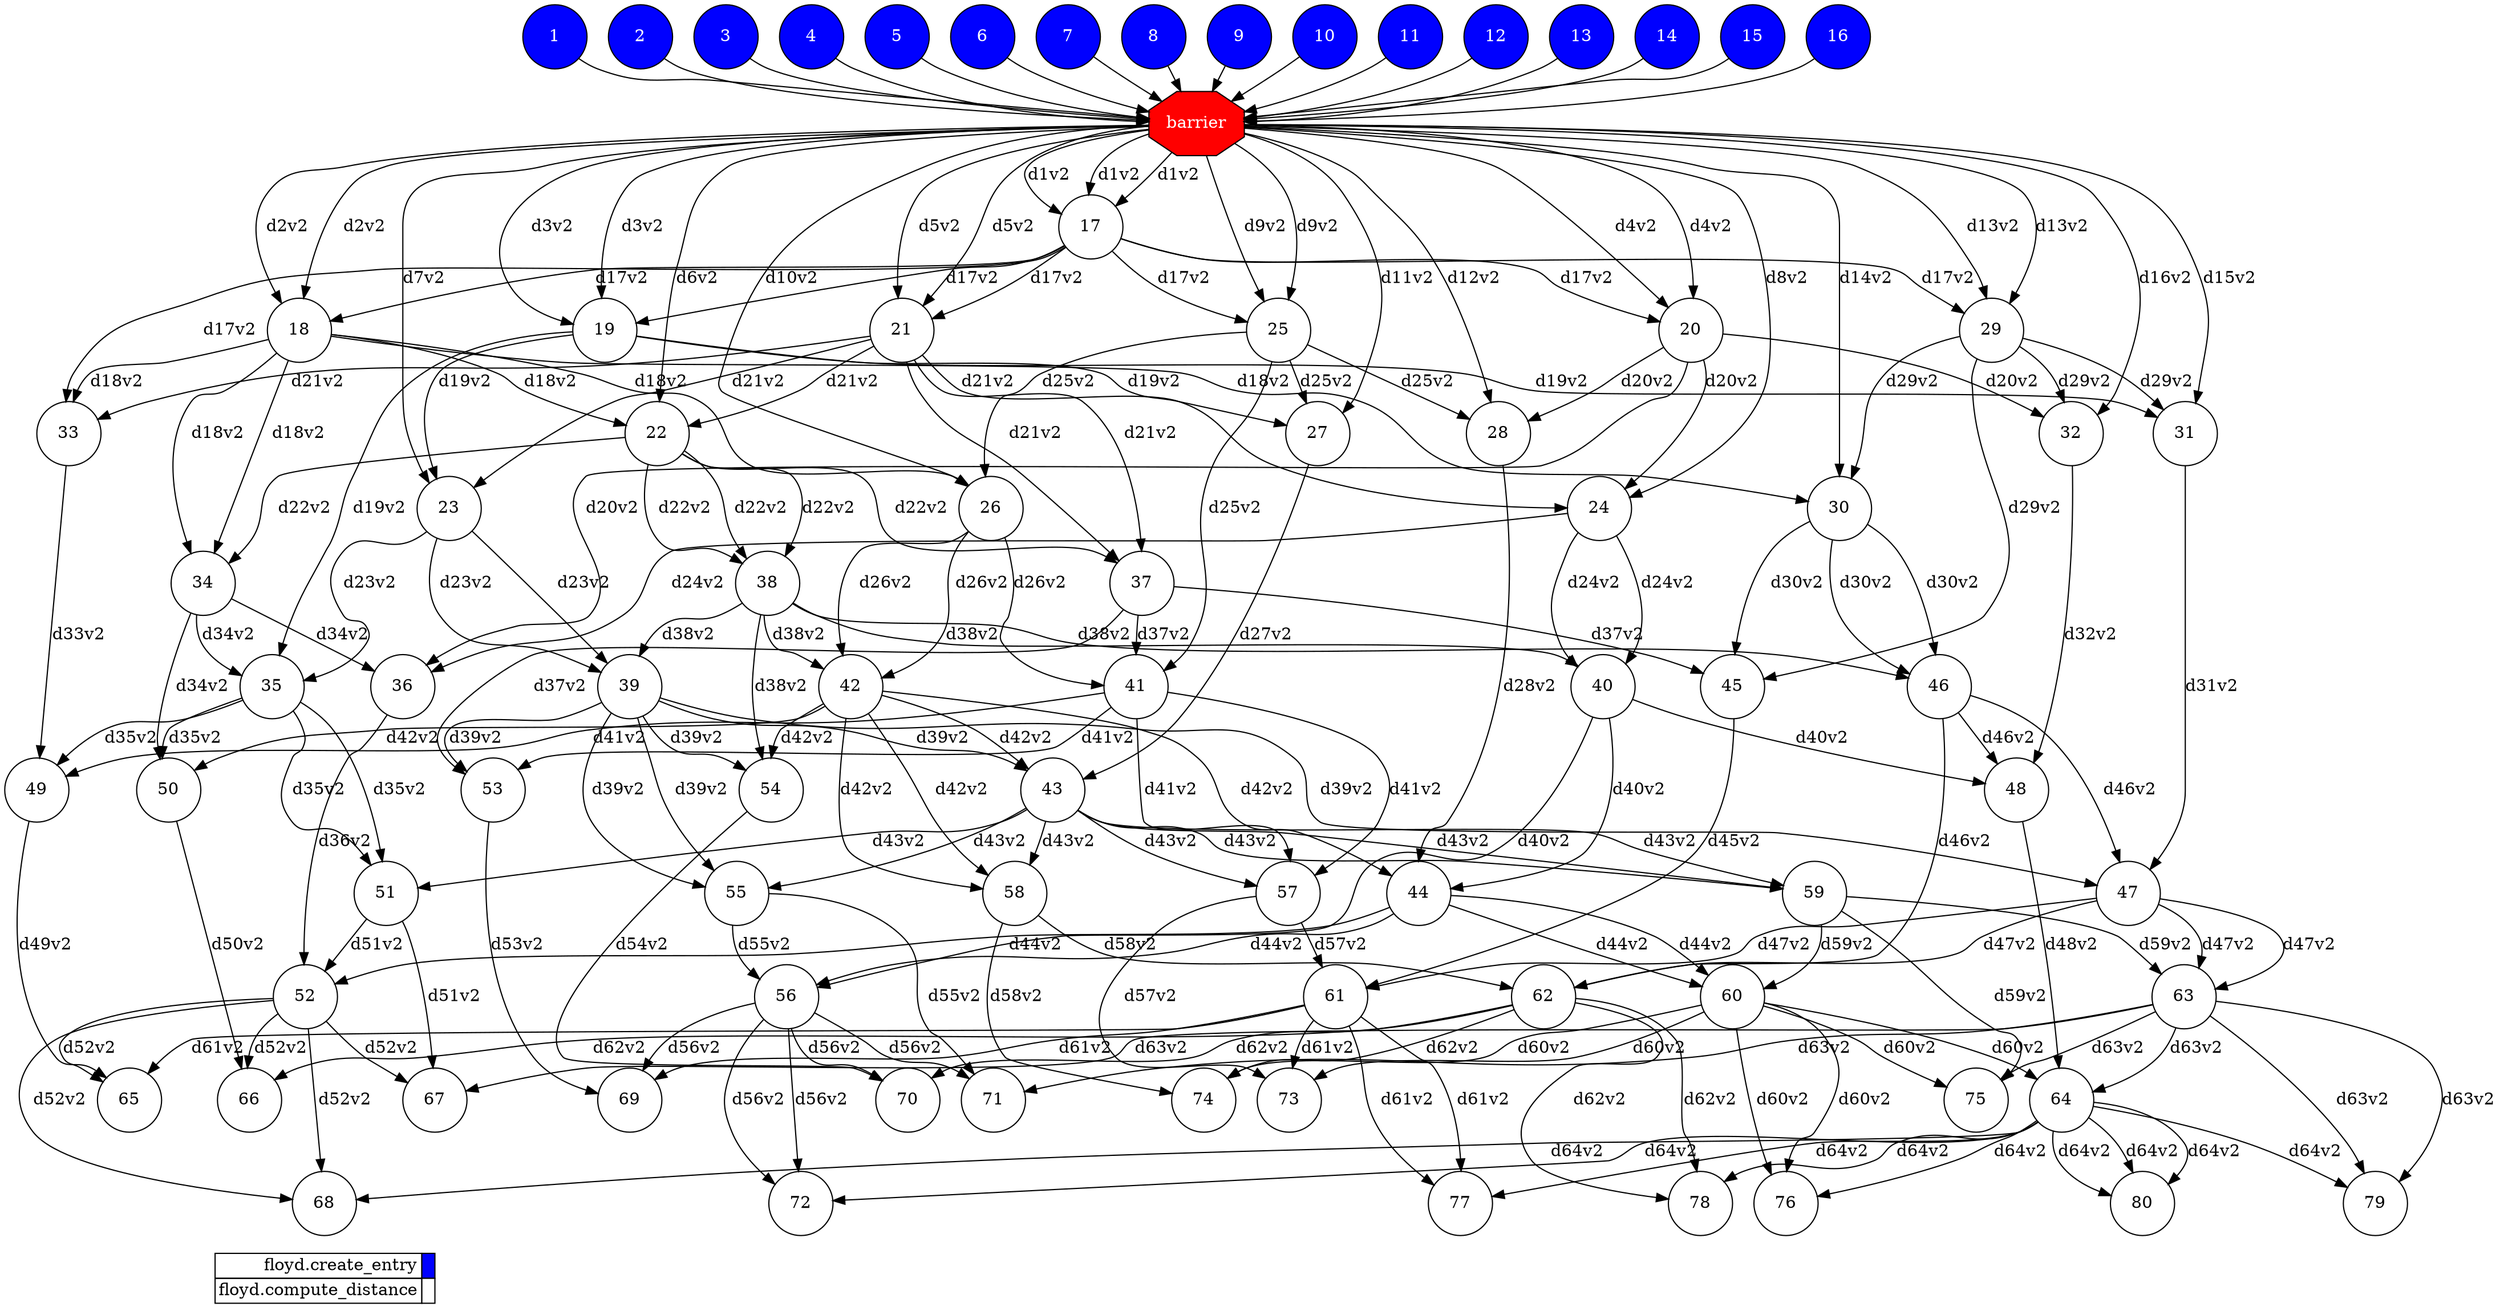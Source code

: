 digraph {
  rankdir=TB;
  labeljust="l";
  subgraph dependence_graph {
    ranksep=0.20;
    node[height=0.75];

1[shape=circle, style=filled fillcolor="#0000ff" fontcolor="#ffffff"];
2[shape=circle, style=filled fillcolor="#0000ff" fontcolor="#ffffff"];
3[shape=circle, style=filled fillcolor="#0000ff" fontcolor="#ffffff"];
4[shape=circle, style=filled fillcolor="#0000ff" fontcolor="#ffffff"];
5[shape=circle, style=filled fillcolor="#0000ff" fontcolor="#ffffff"];
6[shape=circle, style=filled fillcolor="#0000ff" fontcolor="#ffffff"];
7[shape=circle, style=filled fillcolor="#0000ff" fontcolor="#ffffff"];
8[shape=circle, style=filled fillcolor="#0000ff" fontcolor="#ffffff"];
9[shape=circle, style=filled fillcolor="#0000ff" fontcolor="#ffffff"];
10[shape=circle, style=filled fillcolor="#0000ff" fontcolor="#ffffff"];
11[shape=circle, style=filled fillcolor="#0000ff" fontcolor="#ffffff"];
12[shape=circle, style=filled fillcolor="#0000ff" fontcolor="#ffffff"];
13[shape=circle, style=filled fillcolor="#0000ff" fontcolor="#ffffff"];
14[shape=circle, style=filled fillcolor="#0000ff" fontcolor="#ffffff"];
15[shape=circle, style=filled fillcolor="#0000ff" fontcolor="#ffffff"];
16[shape=circle, style=filled fillcolor="#0000ff" fontcolor="#ffffff"];
Synchro1[label="barrier", shape=octagon, style=filled fillcolor="#ff0000" fontcolor="#FFFFFF"];
1 -> Synchro1;
9 -> Synchro1;
11 -> Synchro1;
10 -> Synchro1;
13 -> Synchro1;
7 -> Synchro1;
8 -> Synchro1;
4 -> Synchro1;
6 -> Synchro1;
15 -> Synchro1;
16 -> Synchro1;
2 -> Synchro1;
3 -> Synchro1;
12 -> Synchro1;
5 -> Synchro1;
14 -> Synchro1;
17[shape=circle, style=filled fillcolor="#ffffff" fontcolor="#000000"];
Synchro1 -> 17[ label="d1v2" ];
Synchro1 -> 17[ label="d1v2" ];
Synchro1 -> 17[ label="d1v2" ];
18[shape=circle, style=filled fillcolor="#ffffff" fontcolor="#000000"];
Synchro1 -> 18[ label="d2v2" ];
17 -> 18[ label="d17v2" ];
Synchro1 -> 18[ label="d2v2" ];
19[shape=circle, style=filled fillcolor="#ffffff" fontcolor="#000000"];
Synchro1 -> 19[ label="d3v2" ];
17 -> 19[ label="d17v2" ];
Synchro1 -> 19[ label="d3v2" ];
20[shape=circle, style=filled fillcolor="#ffffff" fontcolor="#000000"];
Synchro1 -> 20[ label="d4v2" ];
17 -> 20[ label="d17v2" ];
Synchro1 -> 20[ label="d4v2" ];
21[shape=circle, style=filled fillcolor="#ffffff" fontcolor="#000000"];
Synchro1 -> 21[ label="d5v2" ];
Synchro1 -> 21[ label="d5v2" ];
17 -> 21[ label="d17v2" ];
22[shape=circle, style=filled fillcolor="#ffffff" fontcolor="#000000"];
Synchro1 -> 22[ label="d6v2" ];
21 -> 22[ label="d21v2" ];
18 -> 22[ label="d18v2" ];
23[shape=circle, style=filled fillcolor="#ffffff" fontcolor="#000000"];
Synchro1 -> 23[ label="d7v2" ];
21 -> 23[ label="d21v2" ];
19 -> 23[ label="d19v2" ];
24[shape=circle, style=filled fillcolor="#ffffff" fontcolor="#000000"];
Synchro1 -> 24[ label="d8v2" ];
21 -> 24[ label="d21v2" ];
20 -> 24[ label="d20v2" ];
25[shape=circle, style=filled fillcolor="#ffffff" fontcolor="#000000"];
Synchro1 -> 25[ label="d9v2" ];
Synchro1 -> 25[ label="d9v2" ];
17 -> 25[ label="d17v2" ];
26[shape=circle, style=filled fillcolor="#ffffff" fontcolor="#000000"];
Synchro1 -> 26[ label="d10v2" ];
25 -> 26[ label="d25v2" ];
18 -> 26[ label="d18v2" ];
27[shape=circle, style=filled fillcolor="#ffffff" fontcolor="#000000"];
Synchro1 -> 27[ label="d11v2" ];
25 -> 27[ label="d25v2" ];
19 -> 27[ label="d19v2" ];
28[shape=circle, style=filled fillcolor="#ffffff" fontcolor="#000000"];
Synchro1 -> 28[ label="d12v2" ];
25 -> 28[ label="d25v2" ];
20 -> 28[ label="d20v2" ];
29[shape=circle, style=filled fillcolor="#ffffff" fontcolor="#000000"];
Synchro1 -> 29[ label="d13v2" ];
Synchro1 -> 29[ label="d13v2" ];
17 -> 29[ label="d17v2" ];
30[shape=circle, style=filled fillcolor="#ffffff" fontcolor="#000000"];
Synchro1 -> 30[ label="d14v2" ];
29 -> 30[ label="d29v2" ];
18 -> 30[ label="d18v2" ];
31[shape=circle, style=filled fillcolor="#ffffff" fontcolor="#000000"];
Synchro1 -> 31[ label="d15v2" ];
29 -> 31[ label="d29v2" ];
19 -> 31[ label="d19v2" ];
32[shape=circle, style=filled fillcolor="#ffffff" fontcolor="#000000"];
Synchro1 -> 32[ label="d16v2" ];
29 -> 32[ label="d29v2" ];
20 -> 32[ label="d20v2" ];
33[shape=circle, style=filled fillcolor="#ffffff" fontcolor="#000000"];
17 -> 33[ label="d17v2" ];
18 -> 33[ label="d18v2" ];
21 -> 33[ label="d21v2" ];
34[shape=circle, style=filled fillcolor="#ffffff" fontcolor="#000000"];
18 -> 34[ label="d18v2" ];
18 -> 34[ label="d18v2" ];
22 -> 34[ label="d22v2" ];
35[shape=circle, style=filled fillcolor="#ffffff" fontcolor="#000000"];
19 -> 35[ label="d19v2" ];
34 -> 35[ label="d34v2" ];
23 -> 35[ label="d23v2" ];
36[shape=circle, style=filled fillcolor="#ffffff" fontcolor="#000000"];
20 -> 36[ label="d20v2" ];
34 -> 36[ label="d34v2" ];
24 -> 36[ label="d24v2" ];
37[shape=circle, style=filled fillcolor="#ffffff" fontcolor="#000000"];
21 -> 37[ label="d21v2" ];
22 -> 37[ label="d22v2" ];
21 -> 37[ label="d21v2" ];
38[shape=circle, style=filled fillcolor="#ffffff" fontcolor="#000000"];
22 -> 38[ label="d22v2" ];
22 -> 38[ label="d22v2" ];
22 -> 38[ label="d22v2" ];
39[shape=circle, style=filled fillcolor="#ffffff" fontcolor="#000000"];
23 -> 39[ label="d23v2" ];
38 -> 39[ label="d38v2" ];
23 -> 39[ label="d23v2" ];
40[shape=circle, style=filled fillcolor="#ffffff" fontcolor="#000000"];
24 -> 40[ label="d24v2" ];
38 -> 40[ label="d38v2" ];
24 -> 40[ label="d24v2" ];
41[shape=circle, style=filled fillcolor="#ffffff" fontcolor="#000000"];
25 -> 41[ label="d25v2" ];
26 -> 41[ label="d26v2" ];
37 -> 41[ label="d37v2" ];
42[shape=circle, style=filled fillcolor="#ffffff" fontcolor="#000000"];
26 -> 42[ label="d26v2" ];
26 -> 42[ label="d26v2" ];
38 -> 42[ label="d38v2" ];
43[shape=circle, style=filled fillcolor="#ffffff" fontcolor="#000000"];
27 -> 43[ label="d27v2" ];
42 -> 43[ label="d42v2" ];
39 -> 43[ label="d39v2" ];
44[shape=circle, style=filled fillcolor="#ffffff" fontcolor="#000000"];
28 -> 44[ label="d28v2" ];
42 -> 44[ label="d42v2" ];
40 -> 44[ label="d40v2" ];
45[shape=circle, style=filled fillcolor="#ffffff" fontcolor="#000000"];
29 -> 45[ label="d29v2" ];
30 -> 45[ label="d30v2" ];
37 -> 45[ label="d37v2" ];
46[shape=circle, style=filled fillcolor="#ffffff" fontcolor="#000000"];
30 -> 46[ label="d30v2" ];
30 -> 46[ label="d30v2" ];
38 -> 46[ label="d38v2" ];
47[shape=circle, style=filled fillcolor="#ffffff" fontcolor="#000000"];
31 -> 47[ label="d31v2" ];
46 -> 47[ label="d46v2" ];
39 -> 47[ label="d39v2" ];
48[shape=circle, style=filled fillcolor="#ffffff" fontcolor="#000000"];
32 -> 48[ label="d32v2" ];
46 -> 48[ label="d46v2" ];
40 -> 48[ label="d40v2" ];
49[shape=circle, style=filled fillcolor="#ffffff" fontcolor="#000000"];
33 -> 49[ label="d33v2" ];
35 -> 49[ label="d35v2" ];
41 -> 49[ label="d41v2" ];
50[shape=circle, style=filled fillcolor="#ffffff" fontcolor="#000000"];
34 -> 50[ label="d34v2" ];
35 -> 50[ label="d35v2" ];
42 -> 50[ label="d42v2" ];
51[shape=circle, style=filled fillcolor="#ffffff" fontcolor="#000000"];
35 -> 51[ label="d35v2" ];
35 -> 51[ label="d35v2" ];
43 -> 51[ label="d43v2" ];
52[shape=circle, style=filled fillcolor="#ffffff" fontcolor="#000000"];
36 -> 52[ label="d36v2" ];
51 -> 52[ label="d51v2" ];
44 -> 52[ label="d44v2" ];
53[shape=circle, style=filled fillcolor="#ffffff" fontcolor="#000000"];
37 -> 53[ label="d37v2" ];
39 -> 53[ label="d39v2" ];
41 -> 53[ label="d41v2" ];
54[shape=circle, style=filled fillcolor="#ffffff" fontcolor="#000000"];
38 -> 54[ label="d38v2" ];
39 -> 54[ label="d39v2" ];
42 -> 54[ label="d42v2" ];
55[shape=circle, style=filled fillcolor="#ffffff" fontcolor="#000000"];
39 -> 55[ label="d39v2" ];
39 -> 55[ label="d39v2" ];
43 -> 55[ label="d43v2" ];
56[shape=circle, style=filled fillcolor="#ffffff" fontcolor="#000000"];
40 -> 56[ label="d40v2" ];
55 -> 56[ label="d55v2" ];
44 -> 56[ label="d44v2" ];
57[shape=circle, style=filled fillcolor="#ffffff" fontcolor="#000000"];
41 -> 57[ label="d41v2" ];
43 -> 57[ label="d43v2" ];
41 -> 57[ label="d41v2" ];
58[shape=circle, style=filled fillcolor="#ffffff" fontcolor="#000000"];
42 -> 58[ label="d42v2" ];
43 -> 58[ label="d43v2" ];
42 -> 58[ label="d42v2" ];
59[shape=circle, style=filled fillcolor="#ffffff" fontcolor="#000000"];
43 -> 59[ label="d43v2" ];
43 -> 59[ label="d43v2" ];
43 -> 59[ label="d43v2" ];
60[shape=circle, style=filled fillcolor="#ffffff" fontcolor="#000000"];
44 -> 60[ label="d44v2" ];
59 -> 60[ label="d59v2" ];
44 -> 60[ label="d44v2" ];
61[shape=circle, style=filled fillcolor="#ffffff" fontcolor="#000000"];
45 -> 61[ label="d45v2" ];
47 -> 61[ label="d47v2" ];
57 -> 61[ label="d57v2" ];
62[shape=circle, style=filled fillcolor="#ffffff" fontcolor="#000000"];
46 -> 62[ label="d46v2" ];
47 -> 62[ label="d47v2" ];
58 -> 62[ label="d58v2" ];
63[shape=circle, style=filled fillcolor="#ffffff" fontcolor="#000000"];
47 -> 63[ label="d47v2" ];
47 -> 63[ label="d47v2" ];
59 -> 63[ label="d59v2" ];
64[shape=circle, style=filled fillcolor="#ffffff" fontcolor="#000000"];
48 -> 64[ label="d48v2" ];
63 -> 64[ label="d63v2" ];
60 -> 64[ label="d60v2" ];
65[shape=circle, style=filled fillcolor="#ffffff" fontcolor="#000000"];
49 -> 65[ label="d49v2" ];
52 -> 65[ label="d52v2" ];
61 -> 65[ label="d61v2" ];
66[shape=circle, style=filled fillcolor="#ffffff" fontcolor="#000000"];
50 -> 66[ label="d50v2" ];
52 -> 66[ label="d52v2" ];
62 -> 66[ label="d62v2" ];
67[shape=circle, style=filled fillcolor="#ffffff" fontcolor="#000000"];
51 -> 67[ label="d51v2" ];
52 -> 67[ label="d52v2" ];
63 -> 67[ label="d63v2" ];
68[shape=circle, style=filled fillcolor="#ffffff" fontcolor="#000000"];
52 -> 68[ label="d52v2" ];
52 -> 68[ label="d52v2" ];
64 -> 68[ label="d64v2" ];
69[shape=circle, style=filled fillcolor="#ffffff" fontcolor="#000000"];
53 -> 69[ label="d53v2" ];
56 -> 69[ label="d56v2" ];
61 -> 69[ label="d61v2" ];
70[shape=circle, style=filled fillcolor="#ffffff" fontcolor="#000000"];
54 -> 70[ label="d54v2" ];
56 -> 70[ label="d56v2" ];
62 -> 70[ label="d62v2" ];
71[shape=circle, style=filled fillcolor="#ffffff" fontcolor="#000000"];
55 -> 71[ label="d55v2" ];
56 -> 71[ label="d56v2" ];
63 -> 71[ label="d63v2" ];
72[shape=circle, style=filled fillcolor="#ffffff" fontcolor="#000000"];
56 -> 72[ label="d56v2" ];
56 -> 72[ label="d56v2" ];
64 -> 72[ label="d64v2" ];
73[shape=circle, style=filled fillcolor="#ffffff" fontcolor="#000000"];
57 -> 73[ label="d57v2" ];
60 -> 73[ label="d60v2" ];
61 -> 73[ label="d61v2" ];
74[shape=circle, style=filled fillcolor="#ffffff" fontcolor="#000000"];
58 -> 74[ label="d58v2" ];
60 -> 74[ label="d60v2" ];
62 -> 74[ label="d62v2" ];
75[shape=circle, style=filled fillcolor="#ffffff" fontcolor="#000000"];
59 -> 75[ label="d59v2" ];
60 -> 75[ label="d60v2" ];
63 -> 75[ label="d63v2" ];
76[shape=circle, style=filled fillcolor="#ffffff" fontcolor="#000000"];
60 -> 76[ label="d60v2" ];
60 -> 76[ label="d60v2" ];
64 -> 76[ label="d64v2" ];
77[shape=circle, style=filled fillcolor="#ffffff" fontcolor="#000000"];
61 -> 77[ label="d61v2" ];
64 -> 77[ label="d64v2" ];
61 -> 77[ label="d61v2" ];
78[shape=circle, style=filled fillcolor="#ffffff" fontcolor="#000000"];
62 -> 78[ label="d62v2" ];
64 -> 78[ label="d64v2" ];
62 -> 78[ label="d62v2" ];
79[shape=circle, style=filled fillcolor="#ffffff" fontcolor="#000000"];
63 -> 79[ label="d63v2" ];
64 -> 79[ label="d64v2" ];
63 -> 79[ label="d63v2" ];
80[shape=circle, style=filled fillcolor="#ffffff" fontcolor="#000000"];
64 -> 80[ label="d64v2" ];
64 -> 80[ label="d64v2" ];
64 -> 80[ label="d64v2" ];  }
  subgraph legend {
    rank=sink;
    node [shape=plaintext, height=0.75];
    ranksep=0.20;
    label = "Legend";
    key [label=<
      <table border="0" cellpadding="2" cellspacing="0" cellborder="1">
<tr>
<td align="right">floyd.create_entry</td>
<td bgcolor="#0000ff">&nbsp;</td>
</tr>
<tr>
<td align="right">floyd.compute_distance</td>
<td bgcolor="#ffffff">&nbsp;</td>
</tr>
      </table>
    >]
  }
}
